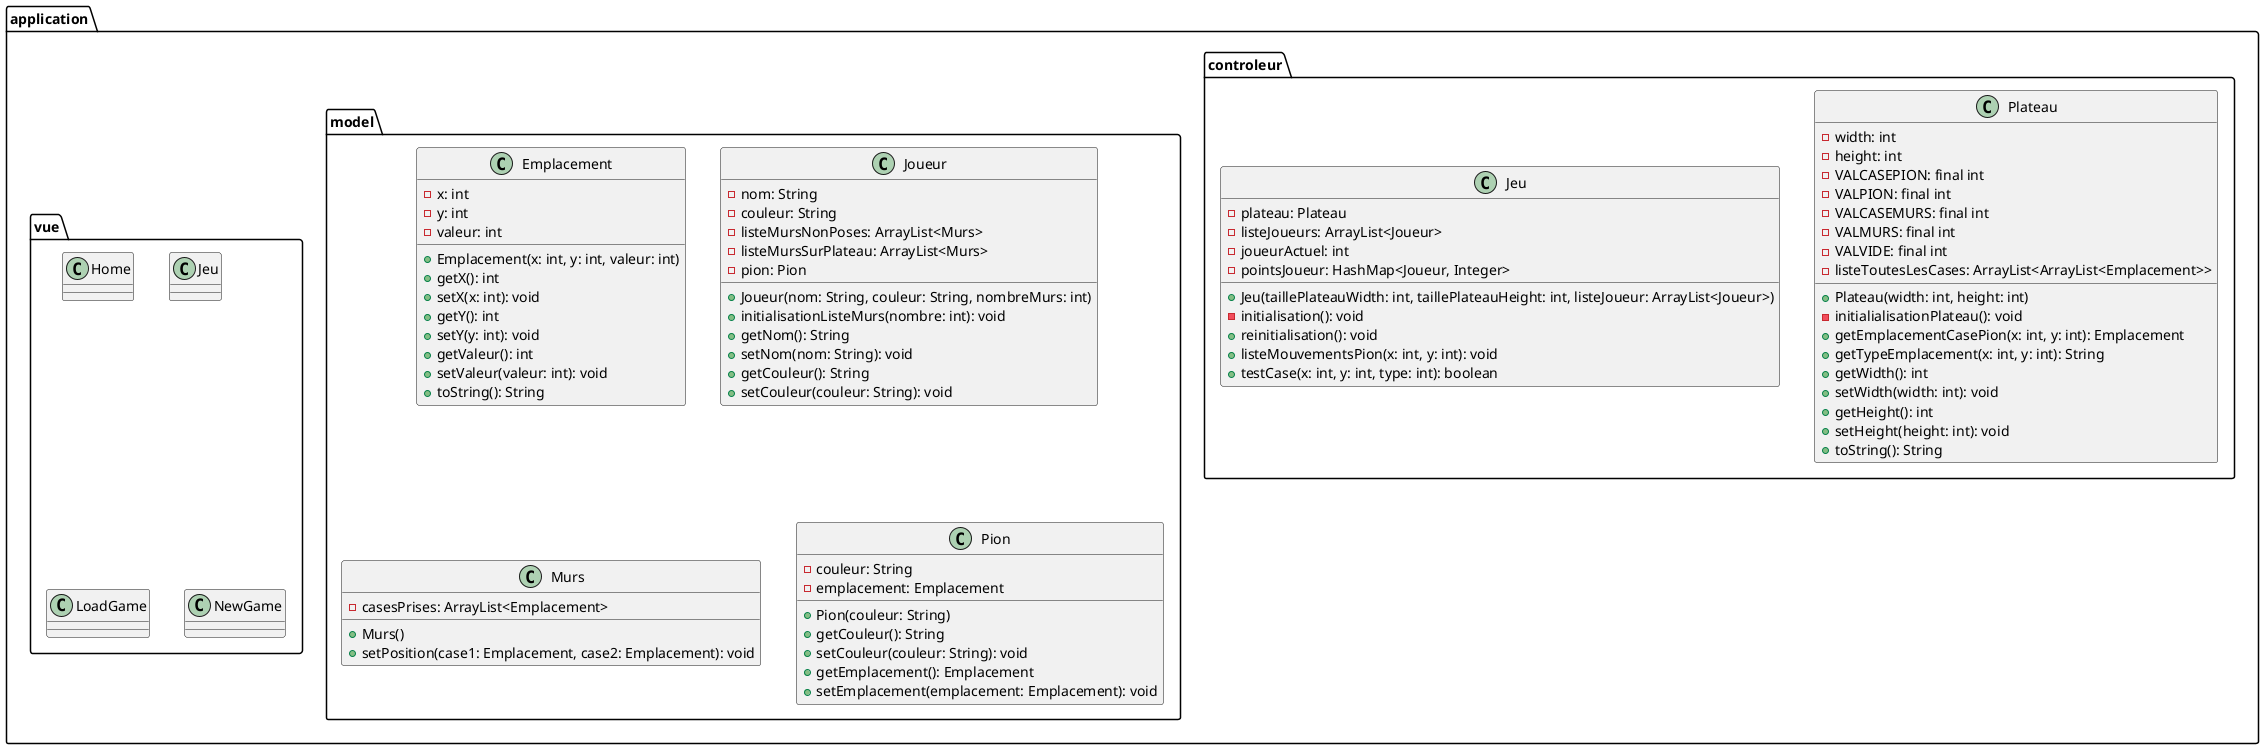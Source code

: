 @startuml

package application.controleur {
    class Plateau {
        - width: int
        - height: int
        - VALCASEPION: final int
        - VALPION: final int
        - VALCASEMURS: final int
        - VALMURS: final int
        - VALVIDE: final int
        - listeToutesLesCases: ArrayList<ArrayList<Emplacement>>

        + Plateau(width: int, height: int)
        - initialialisationPlateau(): void
        + getEmplacementCasePion(x: int, y: int): Emplacement
        + getTypeEmplacement(x: int, y: int): String
        + getWidth(): int
        + setWidth(width: int): void
        + getHeight(): int
        + setHeight(height: int): void
        + toString(): String
    }

    class Jeu {
            - plateau: Plateau
            - listeJoueurs: ArrayList<Joueur>
            - joueurActuel: int
            - pointsJoueur: HashMap<Joueur, Integer>

            + Jeu(taillePlateauWidth: int, taillePlateauHeight: int, listeJoueur: ArrayList<Joueur>)
            - initialisation(): void
            + reinitialisation(): void
            + listeMouvementsPion(x: int, y: int): void
            + testCase(x: int, y: int, type: int): boolean
        }

    package application.model{
         class Emplacement {
                - x: int
                - y: int
                - valeur: int

                + Emplacement(x: int, y: int, valeur: int)
                + getX(): int
                + setX(x: int): void
                + getY(): int
                + setY(y: int): void
                + getValeur(): int
                + setValeur(valeur: int): void
                + toString(): String
            }
 class Joueur {
        - nom: String
        - couleur: String
        - listeMursNonPoses: ArrayList<Murs>
        - listeMursSurPlateau: ArrayList<Murs>
        - pion: Pion

        + Joueur(nom: String, couleur: String, nombreMurs: int)
        + initialisationListeMurs(nombre: int): void
        + getNom(): String
        + setNom(nom: String): void
        + getCouleur(): String
        + setCouleur(couleur: String): void
    }
      class Murs {
            - casesPrises: ArrayList<Emplacement>

            + Murs()
            + setPosition(case1: Emplacement, case2: Emplacement): void
        }
  class Pion {
        - couleur: String
        - emplacement: Emplacement

        + Pion(couleur: String)
        + getCouleur(): String
        + setCouleur(couleur: String): void
        + getEmplacement(): Emplacement
        + setEmplacement(emplacement: Emplacement): void
    }
    }
    package application.vue{
class Home {
    }
class Jeu {
}
class LoadGame {
}
class NewGame {
}
    }


@enduml
